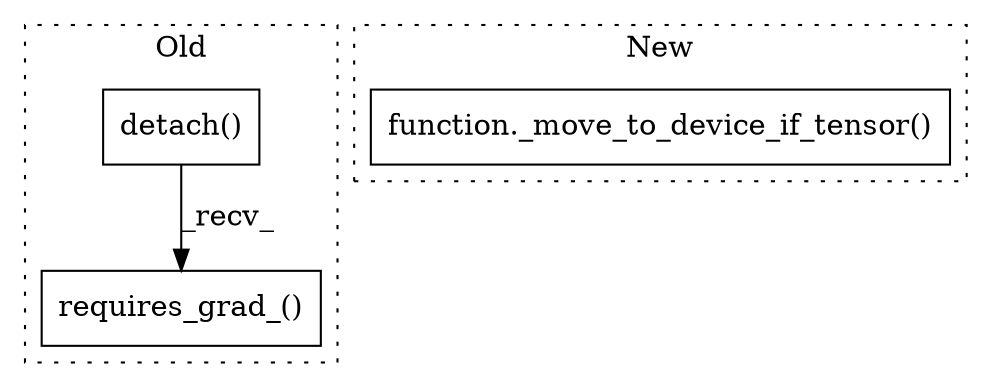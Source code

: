 digraph G {
subgraph cluster0 {
1 [label="requires_grad_()" a="75" s="5563,5644" l="61,1" shape="box"];
3 [label="detach()" a="75" s="5563" l="15" shape="box"];
label = "Old";
style="dotted";
}
subgraph cluster1 {
2 [label="function._move_to_device_if_tensor()" a="75" s="5774,5811" l="26,21" shape="box"];
label = "New";
style="dotted";
}
3 -> 1 [label="_recv_"];
}